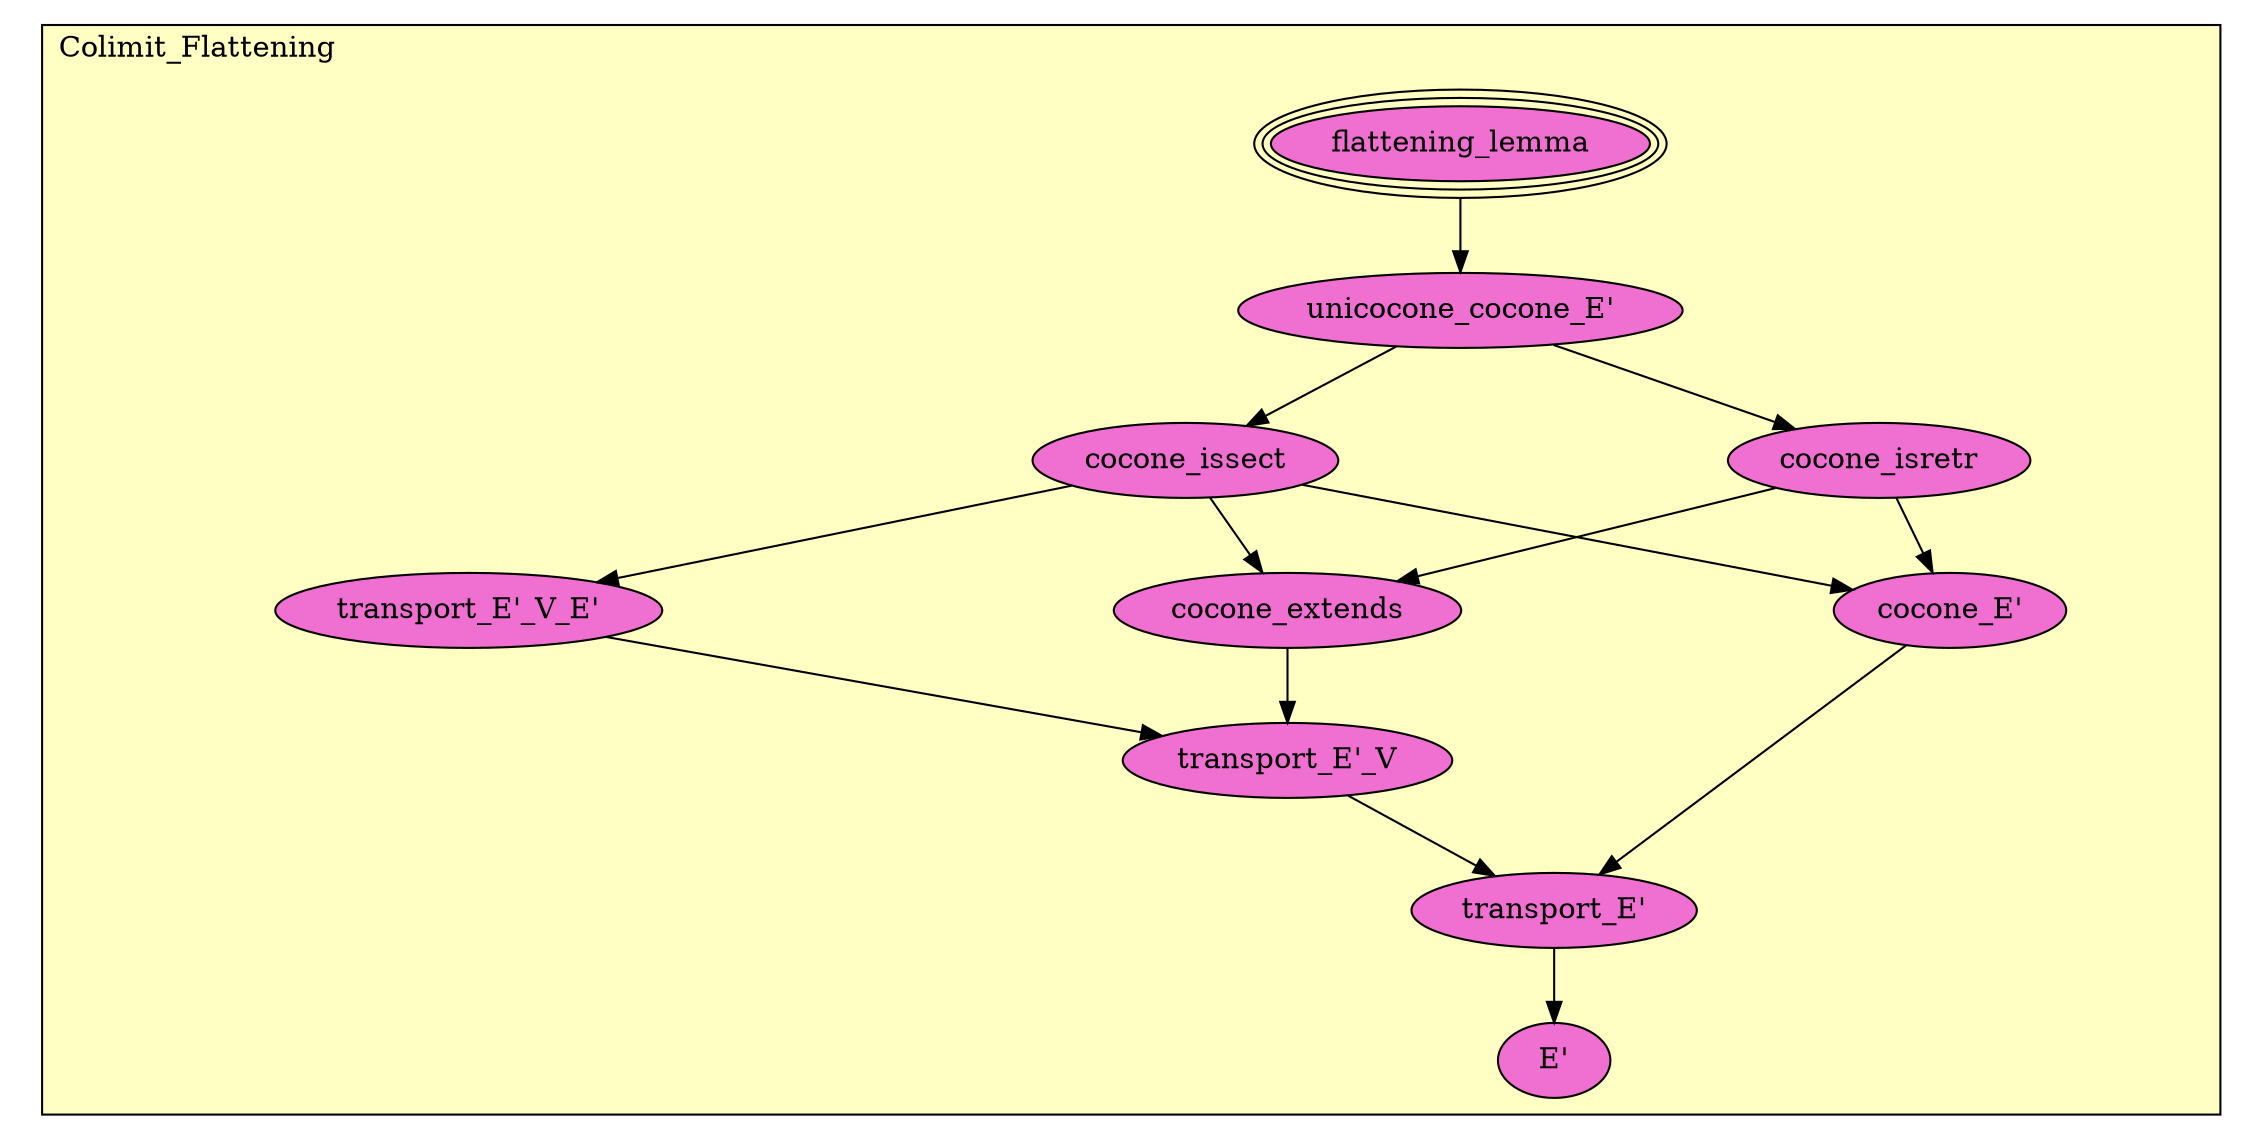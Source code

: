 digraph HoTT_Colimits_Colimit_Flattening {
  graph [ratio=0.5]
  node [style=filled]
Colimit_Flattening_flattening_lemma [label="flattening_lemma", URL=<Colimit_Flattening.html#flattening_lemma>, peripheries=3, fillcolor="#F070D1"] ;
Colimit_Flattening_unicocone_cocone_E_ [label="unicocone_cocone_E'", URL=<Colimit_Flattening.html#unicocone_cocone_E'>, fillcolor="#F070D1"] ;
Colimit_Flattening_cocone_issect [label="cocone_issect", URL=<Colimit_Flattening.html#cocone_issect>, fillcolor="#F070D1"] ;
Colimit_Flattening_cocone_isretr [label="cocone_isretr", URL=<Colimit_Flattening.html#cocone_isretr>, fillcolor="#F070D1"] ;
Colimit_Flattening_cocone_extends [label="cocone_extends", URL=<Colimit_Flattening.html#cocone_extends>, fillcolor="#F070D1"] ;
Colimit_Flattening_cocone_E_ [label="cocone_E'", URL=<Colimit_Flattening.html#cocone_E'>, fillcolor="#F070D1"] ;
Colimit_Flattening_transport_E__V_E_ [label="transport_E'_V_E'", URL=<Colimit_Flattening.html#transport_E'_V_E'>, fillcolor="#F070D1"] ;
Colimit_Flattening_transport_E__V [label="transport_E'_V", URL=<Colimit_Flattening.html#transport_E'_V>, fillcolor="#F070D1"] ;
Colimit_Flattening_transport_E_ [label="transport_E'", URL=<Colimit_Flattening.html#transport_E'>, fillcolor="#F070D1"] ;
Colimit_Flattening_E_ [label="E'", URL=<Colimit_Flattening.html#E'>, fillcolor="#F070D1"] ;
  Colimit_Flattening_flattening_lemma -> Colimit_Flattening_unicocone_cocone_E_ [] ;
  Colimit_Flattening_unicocone_cocone_E_ -> Colimit_Flattening_cocone_issect [] ;
  Colimit_Flattening_unicocone_cocone_E_ -> Colimit_Flattening_cocone_isretr [] ;
  Colimit_Flattening_cocone_issect -> Colimit_Flattening_cocone_extends [] ;
  Colimit_Flattening_cocone_issect -> Colimit_Flattening_cocone_E_ [] ;
  Colimit_Flattening_cocone_issect -> Colimit_Flattening_transport_E__V_E_ [] ;
  Colimit_Flattening_cocone_isretr -> Colimit_Flattening_cocone_extends [] ;
  Colimit_Flattening_cocone_isretr -> Colimit_Flattening_cocone_E_ [] ;
  Colimit_Flattening_cocone_extends -> Colimit_Flattening_transport_E__V [] ;
  Colimit_Flattening_cocone_E_ -> Colimit_Flattening_transport_E_ [] ;
  Colimit_Flattening_transport_E__V_E_ -> Colimit_Flattening_transport_E__V [] ;
  Colimit_Flattening_transport_E__V -> Colimit_Flattening_transport_E_ [] ;
  Colimit_Flattening_transport_E_ -> Colimit_Flattening_E_ [] ;
subgraph cluster_Colimit_Flattening { label="Colimit_Flattening"; fillcolor="#FFFFC3"; labeljust=l; style=filled 
Colimit_Flattening_E_; Colimit_Flattening_transport_E_; Colimit_Flattening_transport_E__V; Colimit_Flattening_transport_E__V_E_; Colimit_Flattening_cocone_E_; Colimit_Flattening_cocone_extends; Colimit_Flattening_cocone_isretr; Colimit_Flattening_cocone_issect; Colimit_Flattening_unicocone_cocone_E_; Colimit_Flattening_flattening_lemma; };
} /* END */
